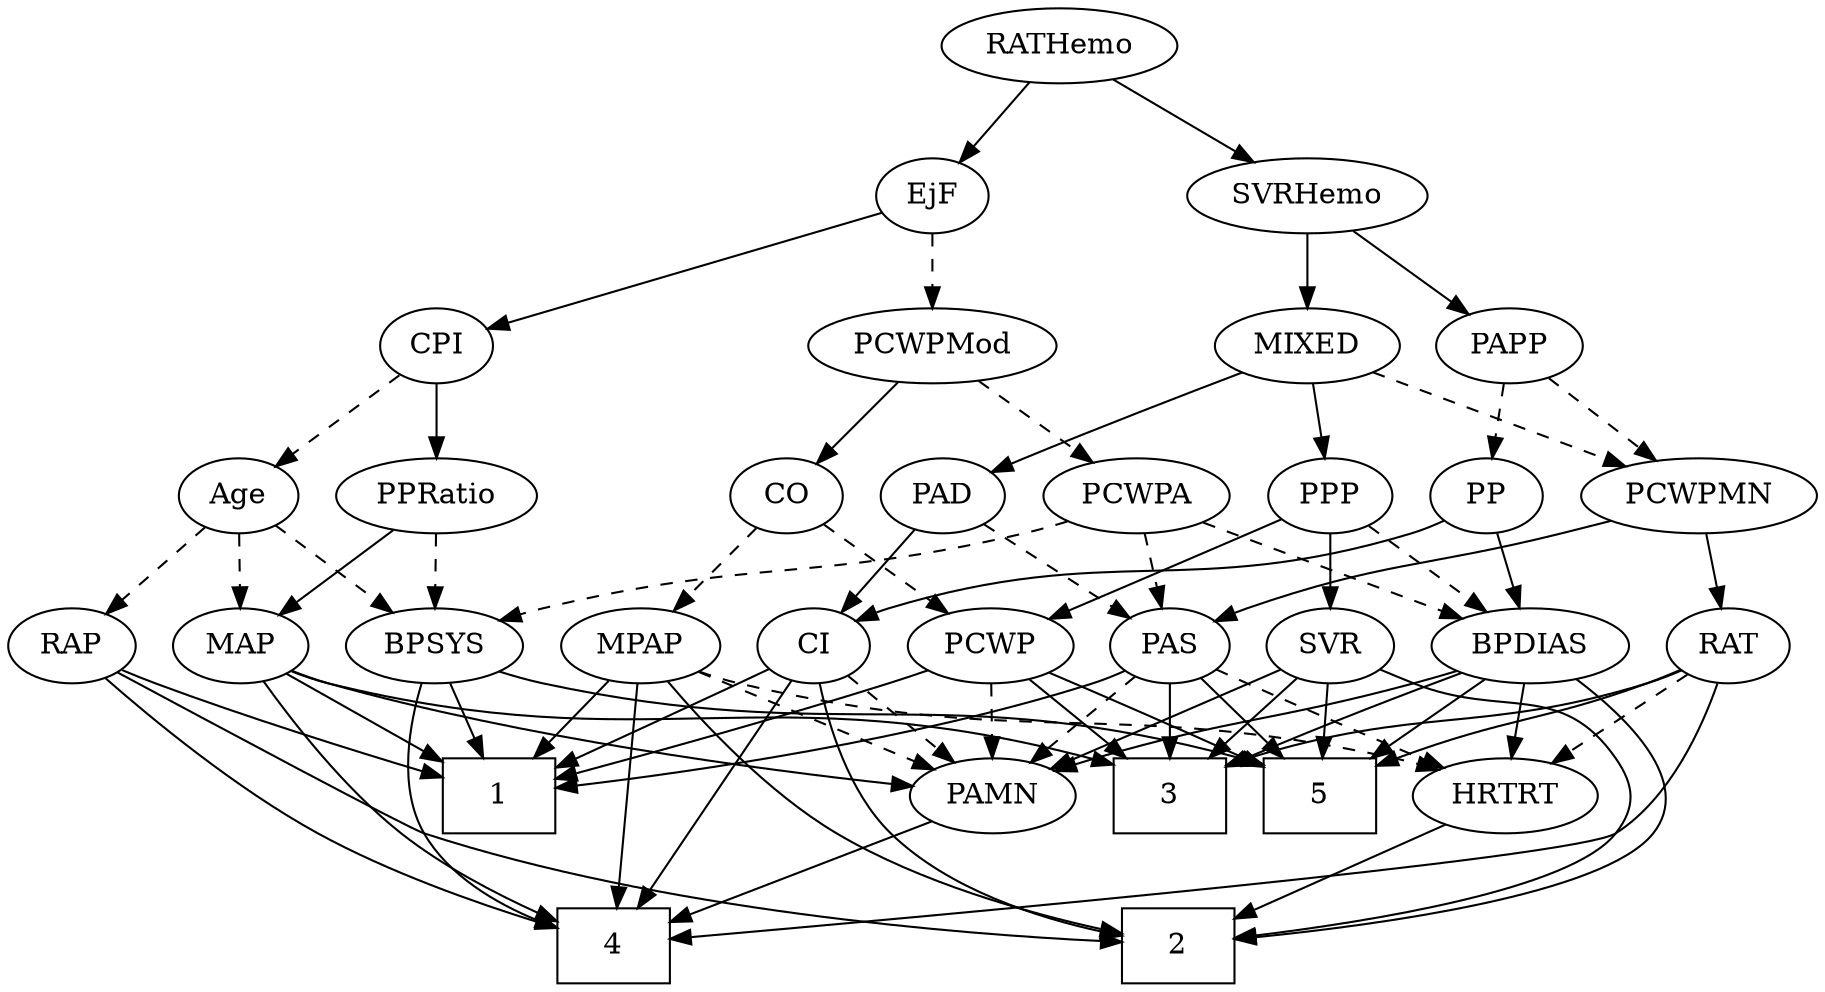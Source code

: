 strict digraph {
	graph [bb="0,0,810.99,468"];
	node [label="\N"];
	1	[height=0.5,
		pos="207.95,90",
		shape=box,
		width=0.75];
	2	[height=0.5,
		pos="527.95,18",
		shape=box,
		width=0.75];
	3	[height=0.5,
		pos="521.95,90",
		shape=box,
		width=0.75];
	4	[height=0.5,
		pos="262.95,18",
		shape=box,
		width=0.75];
	5	[height=0.5,
		pos="593.95,90",
		shape=box,
		width=0.75];
	Age	[height=0.5,
		pos="104.95,234",
		width=0.75];
	RAP	[height=0.5,
		pos="27.948,162",
		width=0.77632];
	Age -> RAP	[pos="e,43.506,177.14 89.365,218.83 78.407,208.87 63.553,195.37 51.198,184.14",
		style=dashed];
	BPSYS	[height=0.5,
		pos="189.95,162",
		width=1.0471];
	Age -> BPSYS	[pos="e,171.84,177.91 121.34,219.5 133.43,209.54 150.14,195.78 164.04,184.34",
		style=dashed];
	MAP	[height=0.5,
		pos="103.95,162",
		width=0.84854];
	Age -> MAP	[pos="e,104.19,180.1 104.7,215.7 104.59,207.98 104.46,198.71 104.33,190.11",
		style=dashed];
	EjF	[height=0.5,
		pos="414.95,378",
		width=0.75];
	CPI	[height=0.5,
		pos="189.95,306",
		width=0.75];
	EjF -> CPI	[pos="e,213.85,314.44 390.87,369.51 350.61,356.98 269.53,331.76 223.63,317.48",
		style=solid];
	PCWPMod	[height=0.5,
		pos="414.95,306",
		width=1.4443];
	EjF -> PCWPMod	[pos="e,414.95,324.1 414.95,359.7 414.95,351.98 414.95,342.71 414.95,334.11",
		style=dashed];
	RAP -> 1	[pos="e,180.87,100.16 49.51,150.44 54.232,148.23 59.23,145.98 63.948,144 99.88,128.94 141.76,113.79 171.06,103.57",
		style=solid];
	RAP -> 2	[pos="e,500.69,19.347 46.241,148.39 78.755,126.2 145.66,81.617 171.95,72 282.85,31.432 424.01,21.877 490.33,19.654",
		style=solid];
	RAP -> 4	[pos="e,235.7,26.861 41.897,146.02 60.47,126.77 95.049,93.316 129.95,72 160.36,53.422 198.43,39.028 226.04,29.959",
		style=solid];
	MIXED	[height=0.5,
		pos="584.95,306",
		width=1.1193];
	PAD	[height=0.5,
		pos="418.95,234",
		width=0.79437];
	MIXED -> PAD	[pos="e,441.19,245.4 555.86,293.44 529.62,282.93 490.03,266.82 455.95,252 454.15,251.22 452.3,250.41 450.45,249.58",
		style=solid];
	PCWPMN	[height=0.5,
		pos="760.95,234",
		width=1.3902];
	MIXED -> PCWPMN	[pos="e,728.55,247.88 614.01,293.44 642.59,282.07 686.52,264.6 718.9,251.72",
		style=dashed];
	PPP	[height=0.5,
		pos="593.95,234",
		width=0.75];
	MIXED -> PPP	[pos="e,591.75,252.1 587.17,287.7 588.16,279.98 589.36,270.71 590.46,262.11",
		style=solid];
	MPAP	[height=0.5,
		pos="280.95,162",
		width=0.97491];
	MPAP -> 1	[pos="e,225.81,108.13 265.11,145.81 255.79,136.88 243.81,125.38 233.21,115.23",
		style=solid];
	MPAP -> 2	[pos="e,500.79,24.233 293.27,144.95 309.21,125.2 338.78,91.842 370.95,72 408.67,48.732 457.85,34.275 491.04,26.45",
		style=solid];
	MPAP -> 4	[pos="e,265.13,36.189 278.78,143.87 275.71,119.67 270.07,75.211 266.42,46.393",
		style=solid];
	PAMN	[height=0.5,
		pos="440.95,90",
		width=1.011];
	MPAP -> PAMN	[pos="e,414.63,102.51 307.01,149.6 333.78,137.89 375.63,119.58 405.42,106.55",
		style=dashed];
	HRTRT	[height=0.5,
		pos="678.95,90",
		width=1.1013];
	MPAP -> HRTRT	[pos="e,649.71,102.3 307.12,149.65 312.91,147.49 319.07,145.46 324.95,144 457.43,111.14 496.91,138.55 629.95,108 633.3,107.23 636.74,106.31 \
640.16,105.31",
		style=dashed];
	BPSYS -> 1	[pos="e,203.51,108.28 194.3,144.05 196.31,136.26 198.74,126.82 200.98,118.08",
		style=solid];
	BPSYS -> 4	[pos="e,235.66,26.659 180.18,144.48 170.49,125.74 158.83,94.824 171.95,72 183.61,51.704 206.38,38.451 226.22,30.274",
		style=solid];
	BPSYS -> 5	[pos="e,566.79,104.96 217.96,149.65 224.13,147.5 230.69,145.46 236.95,144 373.61,112.09 417.85,145.61 557.04,107.69",
		style=solid];
	PAS	[height=0.5,
		pos="520.95,162",
		width=0.75];
	PAD -> PAS	[pos="e,502.7,175.52 437.66,220.16 453.57,209.24 476.61,193.43 494.43,181.2",
		style=dashed];
	CI	[height=0.5,
		pos="360.95,162",
		width=0.75];
	PAD -> CI	[pos="e,373.51,178.16 406.36,217.81 398.69,208.55 388.72,196.52 380.08,186.09",
		style=solid];
	CO	[height=0.5,
		pos="344.95,234",
		width=0.75];
	CO -> MPAP	[pos="e,295.39,178.8 331.37,218.15 322.95,208.94 311.95,196.91 302.37,186.43",
		style=dashed];
	PCWP	[height=0.5,
		pos="440.95,162",
		width=0.97491];
	CO -> PCWP	[pos="e,421.47,177.2 362.56,220.16 376.75,209.81 396.98,195.06 413.33,183.14",
		style=dashed];
	PAS -> 1	[pos="e,235.26,93.91 500.37,150.2 495.42,147.9 490.07,145.67 484.95,144 401.59,116.83 299.32,101.74 245.38,95.121",
		style=solid];
	PAS -> 3	[pos="e,521.7,108.1 521.19,143.7 521.3,135.98 521.44,126.71 521.56,118.11",
		style=solid];
	PAS -> 5	[pos="e,576.1,108.11 535.72,146.83 545.2,137.75 557.75,125.71 568.77,115.14",
		style=solid];
	PAS -> PAMN	[pos="e,458.1,106.01 505.14,147.17 493.9,137.34 478.59,123.93 465.73,112.69",
		style=dashed];
	PAS -> HRTRT	[pos="e,650.73,102.96 542.22,150.82 547.05,148.55 552.16,146.17 556.95,144 585.05,131.27 617.04,117.39 641.22,107.03",
		style=dashed];
	PAMN -> 4	[pos="e,289.98,29.631 413.14,78.062 382.52,66.023 333.19,46.622 299.48,33.365",
		style=solid];
	RATHemo	[height=0.5,
		pos="469.95,450",
		width=1.3721];
	RATHemo -> EjF	[pos="e,427.13,394.51 456.91,432.41 449.94,423.53 441.22,412.44 433.54,402.67",
		style=solid];
	SVRHemo	[height=0.5,
		pos="584.95,378",
		width=1.3902];
	RATHemo -> SVRHemo	[pos="e,560.59,393.82 494.34,434.15 511.11,423.95 533.58,410.27 551.95,399.09",
		style=solid];
	CPI -> Age	[pos="e,121.29,248.46 173.56,291.5 160.98,281.14 143.41,266.67 129.2,254.97",
		style=dashed];
	PPRatio	[height=0.5,
		pos="189.95,234",
		width=1.1013];
	CPI -> PPRatio	[pos="e,189.95,252.1 189.95,287.7 189.95,279.98 189.95,270.71 189.95,262.11",
		style=solid];
	RAT	[height=0.5,
		pos="769.95,162",
		width=0.75827];
	RAT -> 3	[pos="e,549.19,104.69 748.76,150.26 743.67,147.97 738.19,145.72 732.95,144 660.44,120.23 635.24,132.11 558.77,107.83",
		style=solid];
	RAT -> 4	[pos="e,290.12,21.363 767.07,144.07 762.58,123.41 751.84,89.115 727.95,72 710.57,59.549 407.4,31.742 300.16,22.249",
		style=solid];
	RAT -> 5	[pos="e,621.33,104.29 748.58,150.76 743.49,148.45 738.06,146.06 732.95,144 690.7,126.96 676.53,126.38 630.62,108.07",
		style=solid];
	RAT -> HRTRT	[pos="e,698.19,105.8 752.83,147.83 739.71,137.74 721.35,123.62 706.22,111.98",
		style=dashed];
	SVR	[height=0.5,
		pos="593.95,162",
		width=0.77632];
	SVR -> 2	[pos="e,555.25,22.157 615.74,150.66 620.71,148.39 625.98,146.06 630.95,144 673.43,126.39 701.69,145.75 727.95,108 737.08,94.865 737.71,\
84.68 727.95,72 708.27,46.432 617.74,30.651 565.48,23.51",
		style=solid];
	SVR -> 3	[pos="e,539.64,108.2 579.03,146.5 569.81,137.54 557.76,125.81 547.1,115.45",
		style=solid];
	SVR -> 5	[pos="e,593.95,108.1 593.95,143.7 593.95,135.98 593.95,126.71 593.95,118.11",
		style=solid];
	SVR -> PAMN	[pos="e,466.76,102.77 571.65,150.74 566.8,148.52 561.7,146.18 556.95,144 529.82,131.57 499.11,117.54 476.11,107.04",
		style=solid];
	PCWPMod -> CO	[pos="e,359.66,249.72 398.71,288.76 389.22,279.27 377.12,267.17 366.8,256.85",
		style=solid];
	PCWPA	[height=0.5,
		pos="506.95,234",
		width=1.1555];
	PCWPMod -> PCWPA	[pos="e,487.1,250.1 435.82,289.12 448.56,279.43 464.99,266.92 478.86,256.37",
		style=dashed];
	PCWPA -> BPSYS	[pos="e,218.01,174.11 476.25,221.67 469.92,219.59 463.26,217.58 456.95,216 360.83,191.97 332.83,204.96 236.95,180 233.94,179.22 230.85,\
178.32 227.76,177.36",
		style=dashed];
	PCWPA -> PAS	[pos="e,517.49,180.28 510.34,216.05 511.88,208.35 513.74,199.03 515.47,190.36",
		style=dashed];
	BPDIAS	[height=0.5,
		pos="681.95,162",
		width=1.1735];
	PCWPA -> BPDIAS	[pos="e,652.12,174.93 536.63,221.13 565.8,209.46 610.47,191.59 642.58,178.75",
		style=dashed];
	PCWPMN -> PAS	[pos="e,541.59,173.6 723.55,222 716.39,219.96 708.95,217.88 701.95,216 637.81,198.8 619.5,202.29 556.95,180 555.04,179.32 553.1,178.58 \
551.16,177.79",
		style=solid];
	PCWPMN -> RAT	[pos="e,767.75,180.1 763.17,215.7 764.16,207.98 765.36,198.71 766.46,190.11",
		style=solid];
	SVRHemo -> MIXED	[pos="e,584.95,324.1 584.95,359.7 584.95,351.98 584.95,342.71 584.95,334.11",
		style=solid];
	PAPP	[height=0.5,
		pos="674.95,306",
		width=0.88464];
	SVRHemo -> PAPP	[pos="e,656.86,321.07 604.92,361.46 617.79,351.46 634.65,338.34 648.61,327.48",
		style=solid];
	BPDIAS -> 2	[pos="e,555.06,21.528 707.01,147.36 720.98,138.25 737.11,124.85 744.95,108 751.7,93.495 754.83,84.585 744.95,72 723.01,44.061 621.35,28.968 \
565.3,22.643",
		style=solid];
	BPDIAS -> 3	[pos="e,549.02,103.92 652.75,148.88 629.51,139.16 595.95,124.94 558.6,108.22",
		style=solid];
	BPDIAS -> 5	[pos="e,615.48,108.13 662.85,145.81 651.41,136.71 636.61,124.94 623.66,114.64",
		style=solid];
	BPDIAS -> PAMN	[pos="e,468.37,101.95 650.24,150 643.88,147.92 637.22,145.82 630.95,144 567.18,125.49 549.34,127.77 485.95,108 483.35,107.19 480.68,106.31 \
478,105.39",
		style=solid];
	BPDIAS -> HRTRT	[pos="e,679.68,108.1 681.21,143.7 680.88,135.98 680.48,126.71 680.11,118.11",
		style=solid];
	MAP -> 1	[pos="e,182.57,108.08 123.51,147.83 137.74,138.26 157.37,125.05 174.12,113.77",
		style=solid];
	MAP -> 3	[pos="e,494.8,104.98 126.63,149.73 131.88,147.51 137.52,145.43 142.95,144 287.98,105.76 336.26,147.44 484.86,107.72",
		style=solid];
	MAP -> 4	[pos="e,235.64,29.093 111.72,144.44 121.46,125.09 139.74,93.041 162.95,72 181.42,55.254 206.15,42.086 226.4,33.065",
		style=solid];
	MAP -> PAMN	[pos="e,405.45,94.58 127.12,149.84 132.25,147.67 137.72,145.58 142.95,144 230.26,117.61 336.17,102.64 395.32,95.737",
		style=solid];
	PP	[height=0.5,
		pos="665.95,234",
		width=0.75];
	PP -> BPDIAS	[pos="e,678,180.28 669.82,216.05 671.6,208.26 673.76,198.82 675.76,190.08",
		style=solid];
	PP -> CI	[pos="e,381.48,173.94 645.41,222.06 640.46,219.77 635.1,217.58 629.95,216 529.76,185.31 497.14,210.69 396.95,180 395.01,179.41 393.05,\
178.73 391.1,177.99",
		style=solid];
	PPP -> SVR	[pos="e,593.95,180.1 593.95,215.7 593.95,207.98 593.95,198.71 593.95,190.11",
		style=solid];
	PPP -> BPDIAS	[pos="e,662.89,178.16 610.91,219.5 623.36,209.61 640.51,195.96 654.84,184.56",
		style=dashed];
	PPP -> PCWP	[pos="e,466.56,174.46 572.65,222.88 567.82,220.6 562.72,218.21 557.95,216 530.38,203.25 499.02,189.06 475.71,178.57",
		style=solid];
	PPRatio -> BPSYS	[pos="e,189.95,180.1 189.95,215.7 189.95,207.98 189.95,198.71 189.95,190.11",
		style=dashed];
	PPRatio -> MAP	[pos="e,121.11,176.97 171.29,217.81 158.93,207.75 142.58,194.44 129.08,183.46",
		style=solid];
	PCWP -> 1	[pos="e,235.11,97.748 414.1,150.16 408.47,148.02 402.54,145.86 396.95,144 344.7,126.63 283.12,110.07 244.8,100.22",
		style=solid];
	PCWP -> 3	[pos="e,502.23,108.04 458.13,146.15 468.72,137 482.53,125.06 494.6,114.63",
		style=solid];
	PCWP -> 5	[pos="e,566.84,103.86 466.56,149.54 488.45,139.71 520.99,125.03 557.48,108.18",
		style=solid];
	PCWP -> PAMN	[pos="e,440.95,108.1 440.95,143.7 440.95,135.98 440.95,126.71 440.95,118.11",
		style=dashed];
	CI -> 1	[pos="e,234.96,103.09 339.65,150.88 334.82,148.6 329.72,146.21 324.95,144 298.03,131.55 267.5,117.73 244.38,107.32",
		style=solid];
	CI -> 2	[pos="e,500.92,23.314 363.48,144.05 367.26,124.32 376.18,91.912 395.95,72 421.71,46.056 461.82,32.394 491.07,25.485",
		style=solid];
	CI -> 4	[pos="e,274.77,36.133 350.09,145.26 333.28,120.92 300.83,73.891 280.62,44.607",
		style=solid];
	CI -> PAMN	[pos="e,423.79,106.01 376.75,147.17 387.99,137.34 403.31,123.93 416.16,112.69",
		style=dashed];
	PAPP -> PCWPMN	[pos="e,741.47,250.85 692.35,290.83 704.14,281.24 719.96,268.36 733.44,257.39",
		style=dashed];
	PAPP -> PP	[pos="e,668.15,252.1 672.72,287.7 671.73,279.98 670.54,270.71 669.43,262.11",
		style=dashed];
	HRTRT -> 2	[pos="e,555.09,31.584 652.3,76.647 627.84,65.306 591.38,48.407 564.26,35.834",
		style=solid];
}
